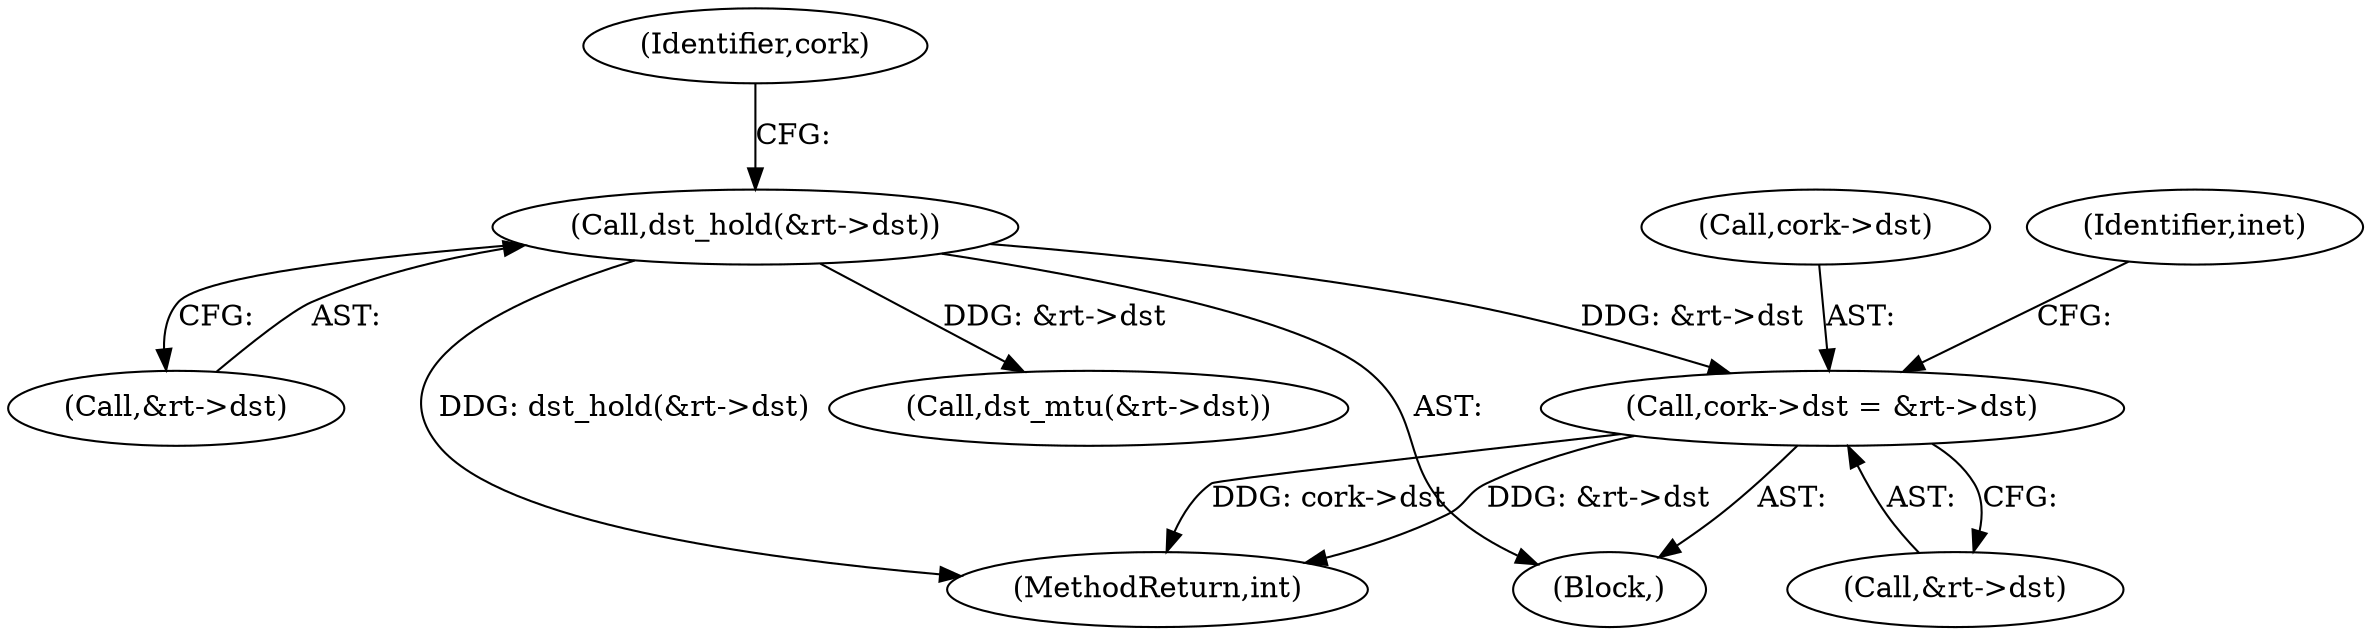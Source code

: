 digraph "0_linux_75a493e60ac4bbe2e977e7129d6d8cbb0dd236be@pointer" {
"1000382" [label="(Call,cork->dst = &rt->dst)"];
"1000377" [label="(Call,dst_hold(&rt->dst))"];
"1000382" [label="(Call,cork->dst = &rt->dst)"];
"1000377" [label="(Call,dst_hold(&rt->dst))"];
"1001327" [label="(MethodReturn,int)"];
"1000386" [label="(Call,&rt->dst)"];
"1000378" [label="(Call,&rt->dst)"];
"1000439" [label="(Call,dst_mtu(&rt->dst))"];
"1000384" [label="(Identifier,cork)"];
"1000383" [label="(Call,cork->dst)"];
"1000181" [label="(Block,)"];
"1000395" [label="(Identifier,inet)"];
"1000382" -> "1000181"  [label="AST: "];
"1000382" -> "1000386"  [label="CFG: "];
"1000383" -> "1000382"  [label="AST: "];
"1000386" -> "1000382"  [label="AST: "];
"1000395" -> "1000382"  [label="CFG: "];
"1000382" -> "1001327"  [label="DDG: cork->dst"];
"1000382" -> "1001327"  [label="DDG: &rt->dst"];
"1000377" -> "1000382"  [label="DDG: &rt->dst"];
"1000377" -> "1000181"  [label="AST: "];
"1000377" -> "1000378"  [label="CFG: "];
"1000378" -> "1000377"  [label="AST: "];
"1000384" -> "1000377"  [label="CFG: "];
"1000377" -> "1001327"  [label="DDG: dst_hold(&rt->dst)"];
"1000377" -> "1000439"  [label="DDG: &rt->dst"];
}
